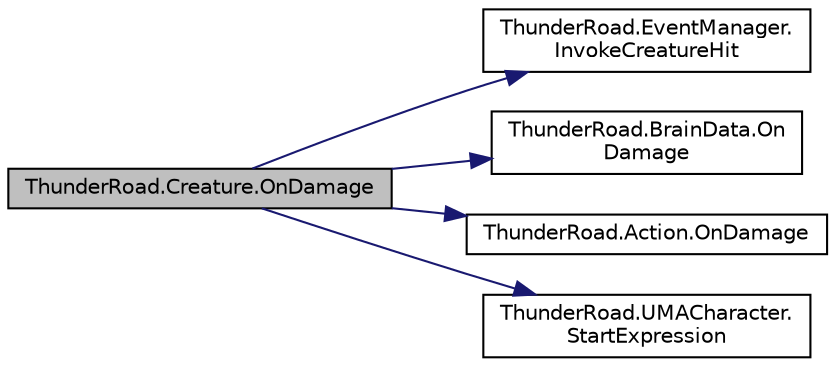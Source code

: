 digraph "ThunderRoad.Creature.OnDamage"
{
 // LATEX_PDF_SIZE
  edge [fontname="Helvetica",fontsize="10",labelfontname="Helvetica",labelfontsize="10"];
  node [fontname="Helvetica",fontsize="10",shape=record];
  rankdir="LR";
  Node1 [label="ThunderRoad.Creature.OnDamage",height=0.2,width=0.4,color="black", fillcolor="grey75", style="filled", fontcolor="black",tooltip="Called when [damage]."];
  Node1 -> Node2 [color="midnightblue",fontsize="10",style="solid",fontname="Helvetica"];
  Node2 [label="ThunderRoad.EventManager.\lInvokeCreatureHit",height=0.2,width=0.4,color="black", fillcolor="white", style="filled",URL="$class_thunder_road_1_1_event_manager.html#a23826dd15c0bdcfd5e095c09da5a6512",tooltip="Invokes the creature hit."];
  Node1 -> Node3 [color="midnightblue",fontsize="10",style="solid",fontname="Helvetica"];
  Node3 [label="ThunderRoad.BrainData.On\lDamage",height=0.2,width=0.4,color="black", fillcolor="white", style="filled",URL="$class_thunder_road_1_1_brain_data.html#aa8c8b99342387945fcd7ec1ed243828e",tooltip="Called when [damage]."];
  Node1 -> Node4 [color="midnightblue",fontsize="10",style="solid",fontname="Helvetica"];
  Node4 [label="ThunderRoad.Action.OnDamage",height=0.2,width=0.4,color="black", fillcolor="white", style="filled",URL="$class_thunder_road_1_1_action.html#a9372458fca3a36847d6e1a8fd395c32a",tooltip="Called when [damage]."];
  Node1 -> Node5 [color="midnightblue",fontsize="10",style="solid",fontname="Helvetica"];
  Node5 [label="ThunderRoad.UMACharacter.\lStartExpression",height=0.2,width=0.4,color="black", fillcolor="white", style="filled",URL="$class_thunder_road_1_1_u_m_a_character.html#a4d441e3722f8e675eb226f279b70b094",tooltip=" "];
}
